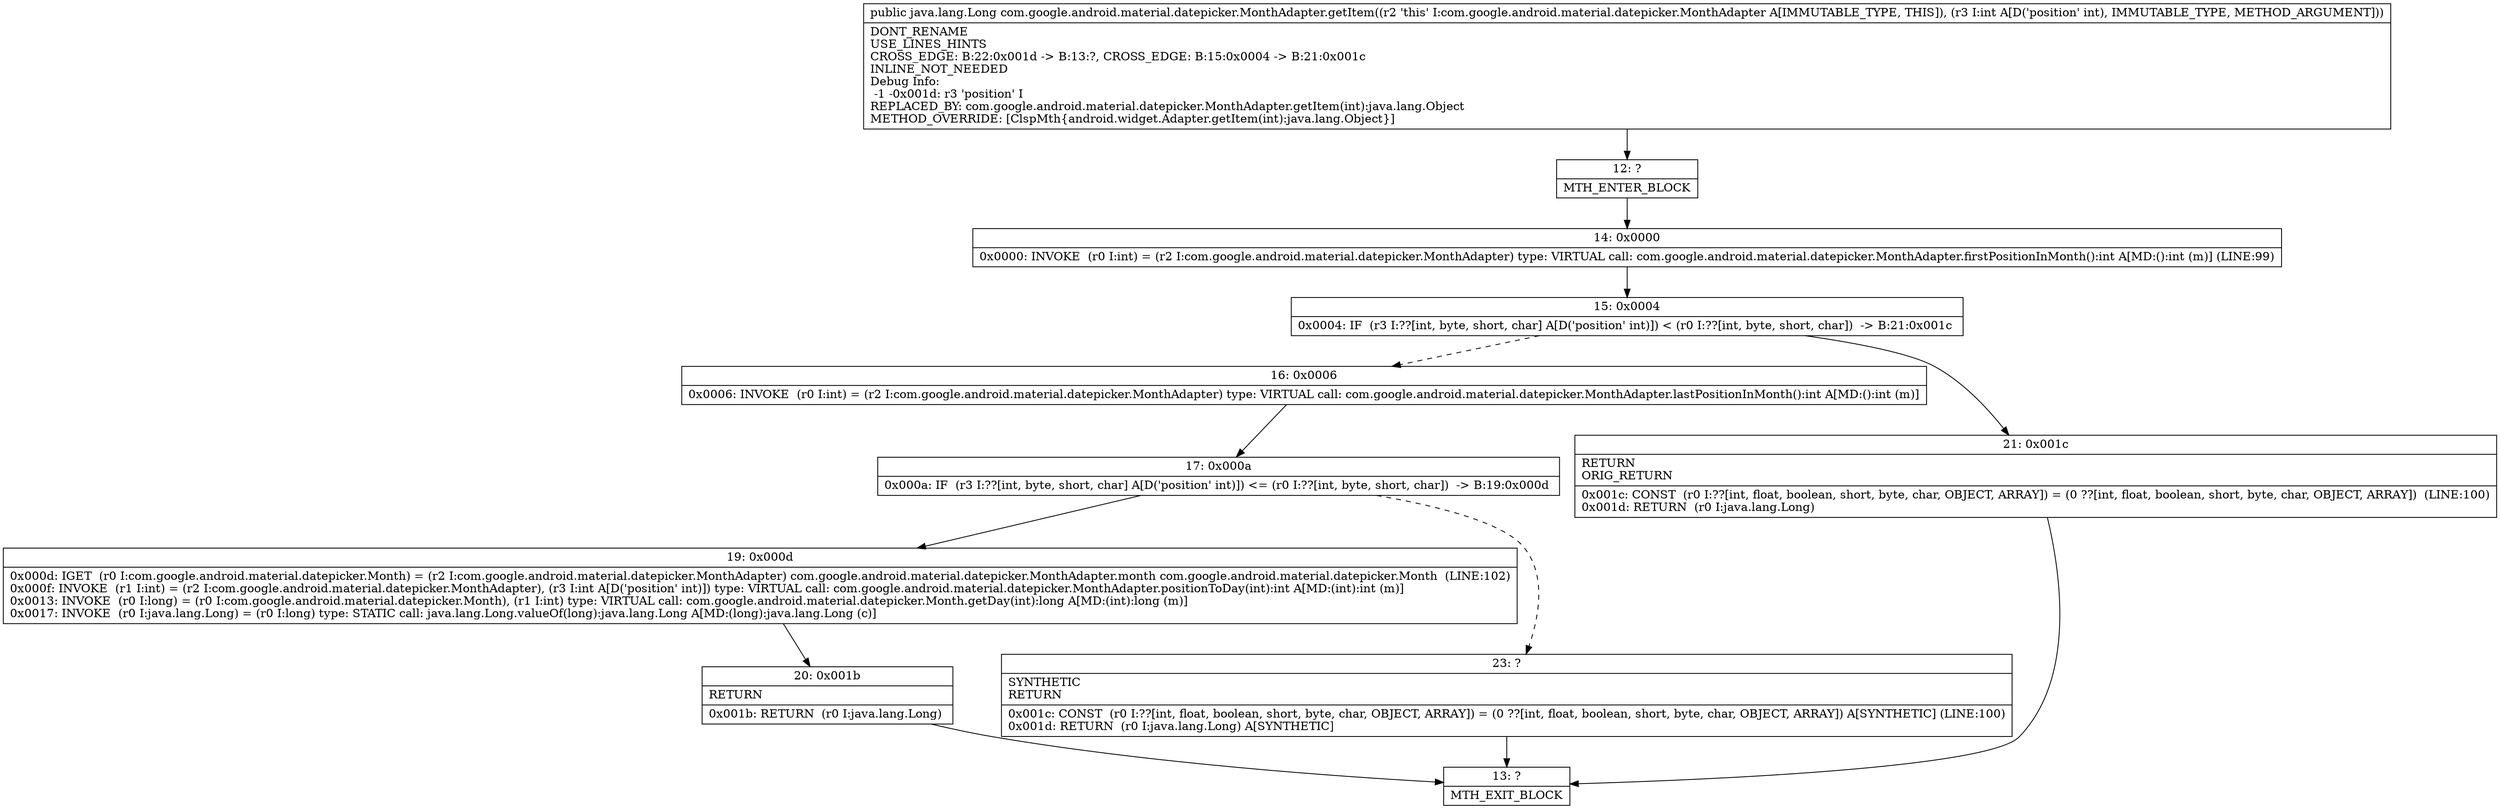 digraph "CFG forcom.google.android.material.datepicker.MonthAdapter.getItem(I)Ljava\/lang\/Long;" {
Node_12 [shape=record,label="{12\:\ ?|MTH_ENTER_BLOCK\l}"];
Node_14 [shape=record,label="{14\:\ 0x0000|0x0000: INVOKE  (r0 I:int) = (r2 I:com.google.android.material.datepicker.MonthAdapter) type: VIRTUAL call: com.google.android.material.datepicker.MonthAdapter.firstPositionInMonth():int A[MD:():int (m)] (LINE:99)\l}"];
Node_15 [shape=record,label="{15\:\ 0x0004|0x0004: IF  (r3 I:??[int, byte, short, char] A[D('position' int)]) \< (r0 I:??[int, byte, short, char])  \-\> B:21:0x001c \l}"];
Node_16 [shape=record,label="{16\:\ 0x0006|0x0006: INVOKE  (r0 I:int) = (r2 I:com.google.android.material.datepicker.MonthAdapter) type: VIRTUAL call: com.google.android.material.datepicker.MonthAdapter.lastPositionInMonth():int A[MD:():int (m)]\l}"];
Node_17 [shape=record,label="{17\:\ 0x000a|0x000a: IF  (r3 I:??[int, byte, short, char] A[D('position' int)]) \<= (r0 I:??[int, byte, short, char])  \-\> B:19:0x000d \l}"];
Node_19 [shape=record,label="{19\:\ 0x000d|0x000d: IGET  (r0 I:com.google.android.material.datepicker.Month) = (r2 I:com.google.android.material.datepicker.MonthAdapter) com.google.android.material.datepicker.MonthAdapter.month com.google.android.material.datepicker.Month  (LINE:102)\l0x000f: INVOKE  (r1 I:int) = (r2 I:com.google.android.material.datepicker.MonthAdapter), (r3 I:int A[D('position' int)]) type: VIRTUAL call: com.google.android.material.datepicker.MonthAdapter.positionToDay(int):int A[MD:(int):int (m)]\l0x0013: INVOKE  (r0 I:long) = (r0 I:com.google.android.material.datepicker.Month), (r1 I:int) type: VIRTUAL call: com.google.android.material.datepicker.Month.getDay(int):long A[MD:(int):long (m)]\l0x0017: INVOKE  (r0 I:java.lang.Long) = (r0 I:long) type: STATIC call: java.lang.Long.valueOf(long):java.lang.Long A[MD:(long):java.lang.Long (c)]\l}"];
Node_20 [shape=record,label="{20\:\ 0x001b|RETURN\l|0x001b: RETURN  (r0 I:java.lang.Long) \l}"];
Node_13 [shape=record,label="{13\:\ ?|MTH_EXIT_BLOCK\l}"];
Node_23 [shape=record,label="{23\:\ ?|SYNTHETIC\lRETURN\l|0x001c: CONST  (r0 I:??[int, float, boolean, short, byte, char, OBJECT, ARRAY]) = (0 ??[int, float, boolean, short, byte, char, OBJECT, ARRAY]) A[SYNTHETIC] (LINE:100)\l0x001d: RETURN  (r0 I:java.lang.Long) A[SYNTHETIC]\l}"];
Node_21 [shape=record,label="{21\:\ 0x001c|RETURN\lORIG_RETURN\l|0x001c: CONST  (r0 I:??[int, float, boolean, short, byte, char, OBJECT, ARRAY]) = (0 ??[int, float, boolean, short, byte, char, OBJECT, ARRAY])  (LINE:100)\l0x001d: RETURN  (r0 I:java.lang.Long) \l}"];
MethodNode[shape=record,label="{public java.lang.Long com.google.android.material.datepicker.MonthAdapter.getItem((r2 'this' I:com.google.android.material.datepicker.MonthAdapter A[IMMUTABLE_TYPE, THIS]), (r3 I:int A[D('position' int), IMMUTABLE_TYPE, METHOD_ARGUMENT]))  | DONT_RENAME\lUSE_LINES_HINTS\lCROSS_EDGE: B:22:0x001d \-\> B:13:?, CROSS_EDGE: B:15:0x0004 \-\> B:21:0x001c\lINLINE_NOT_NEEDED\lDebug Info:\l  \-1 \-0x001d: r3 'position' I\lREPLACED_BY: com.google.android.material.datepicker.MonthAdapter.getItem(int):java.lang.Object\lMETHOD_OVERRIDE: [ClspMth\{android.widget.Adapter.getItem(int):java.lang.Object\}]\l}"];
MethodNode -> Node_12;Node_12 -> Node_14;
Node_14 -> Node_15;
Node_15 -> Node_16[style=dashed];
Node_15 -> Node_21;
Node_16 -> Node_17;
Node_17 -> Node_19;
Node_17 -> Node_23[style=dashed];
Node_19 -> Node_20;
Node_20 -> Node_13;
Node_23 -> Node_13;
Node_21 -> Node_13;
}

